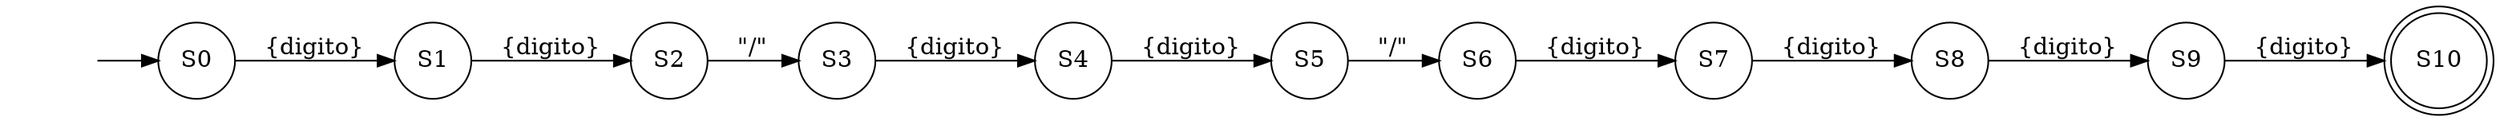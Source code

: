 digraph automata {
rankdir=LR
ini [shape="none" label=""]
S0[shape="circle"];
S1[shape="circle"];
S2[shape="circle"];
S3[shape="circle"];
S4[shape="circle"];
S5[shape="circle"];
S6[shape="circle"];
S7[shape="circle"];
S8[shape="circle"];
S9[shape="circle"];
S10[shape="doublecircle"];

ini->S0;
S0->S1[label="{digito}"];
S1->S2[label="{digito}"];
S2->S3[label="\"/\""];
S3->S4[label="{digito}"];
S4->S5[label="{digito}"];
S5->S6[label="\"/\""];
S6->S7[label="{digito}"];
S7->S8[label="{digito}"];
S8->S9[label="{digito}"];
S9->S10[label="{digito}"]
}